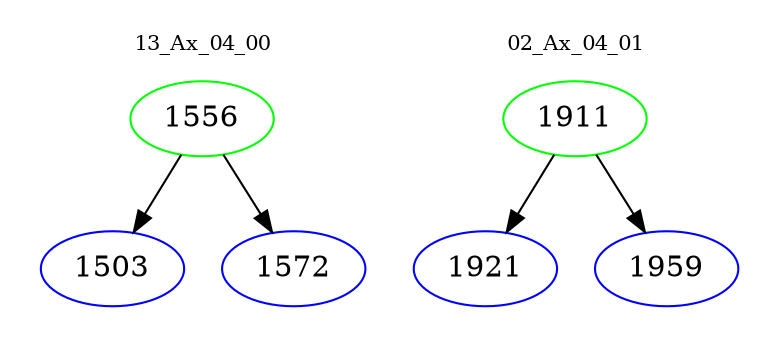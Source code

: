 digraph{
subgraph cluster_0 {
color = white
label = "13_Ax_04_00";
fontsize=10;
T0_1556 [label="1556", color="green"]
T0_1556 -> T0_1503 [color="black"]
T0_1503 [label="1503", color="blue"]
T0_1556 -> T0_1572 [color="black"]
T0_1572 [label="1572", color="blue"]
}
subgraph cluster_1 {
color = white
label = "02_Ax_04_01";
fontsize=10;
T1_1911 [label="1911", color="green"]
T1_1911 -> T1_1921 [color="black"]
T1_1921 [label="1921", color="blue"]
T1_1911 -> T1_1959 [color="black"]
T1_1959 [label="1959", color="blue"]
}
}
